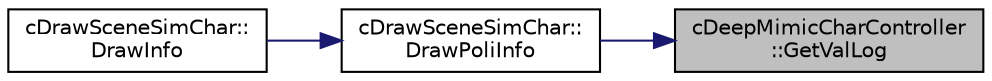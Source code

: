 digraph "cDeepMimicCharController::GetValLog"
{
 // LATEX_PDF_SIZE
  edge [fontname="Helvetica",fontsize="10",labelfontname="Helvetica",labelfontsize="10"];
  node [fontname="Helvetica",fontsize="10",shape=record];
  rankdir="RL";
  Node1 [label="cDeepMimicCharController\l::GetValLog",height=0.2,width=0.4,color="black", fillcolor="grey75", style="filled", fontcolor="black",tooltip=" "];
  Node1 -> Node2 [dir="back",color="midnightblue",fontsize="10",style="solid",fontname="Helvetica"];
  Node2 [label="cDrawSceneSimChar::\lDrawPoliInfo",height=0.2,width=0.4,color="black", fillcolor="white", style="filled",URL="$classc_draw_scene_sim_char.html#a7bd77bae3ef3dac21ce07c33a8325baa",tooltip=" "];
  Node2 -> Node3 [dir="back",color="midnightblue",fontsize="10",style="solid",fontname="Helvetica"];
  Node3 [label="cDrawSceneSimChar::\lDrawInfo",height=0.2,width=0.4,color="black", fillcolor="white", style="filled",URL="$classc_draw_scene_sim_char.html#a188ca31a906f8787f139fe3d02453439",tooltip=" "];
}
